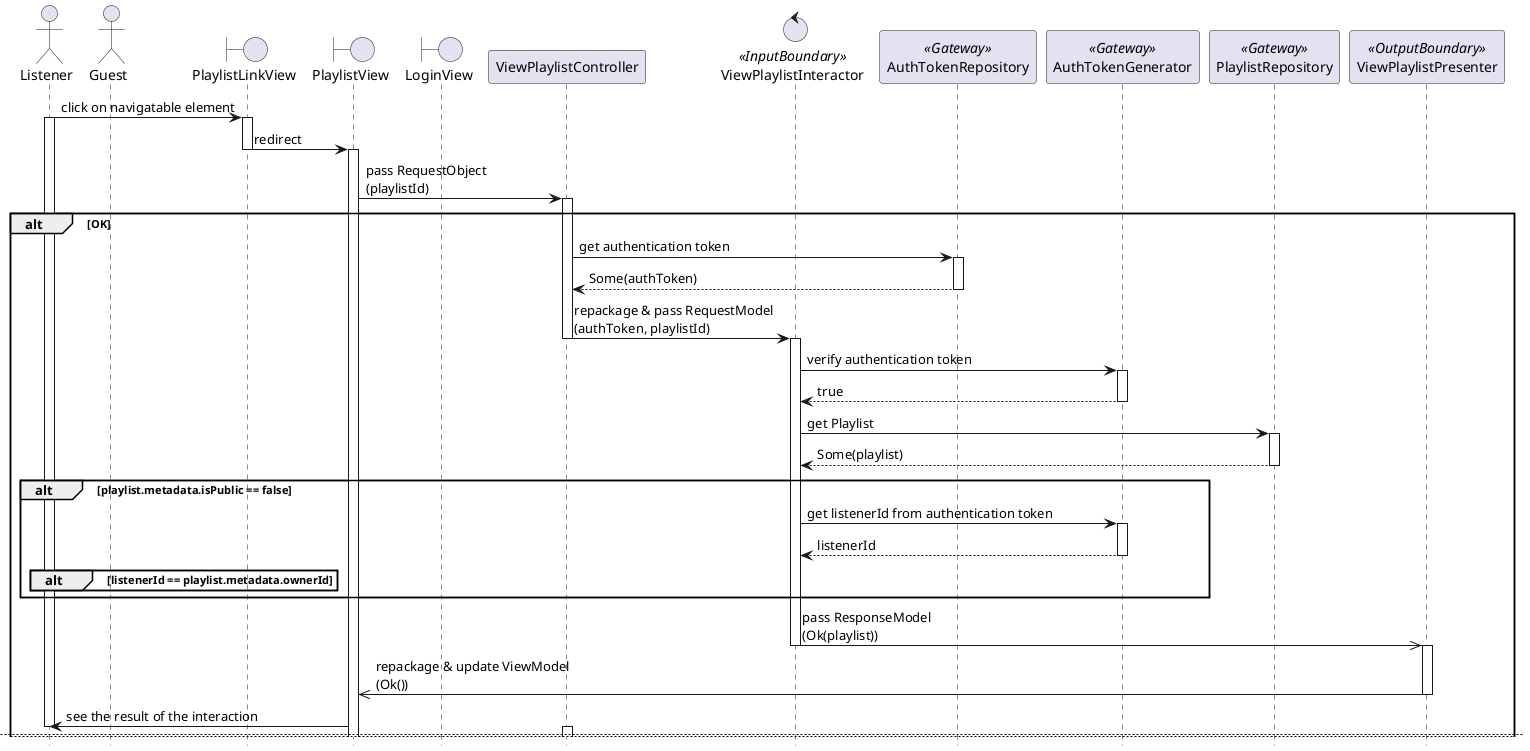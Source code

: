@startuml

hide footbox
skinparam BackgroundColor transparent

actor Listener
actor Guest
boundary PlaylistLinkView
boundary PlaylistView
boundary LoginView
participant ViewPlaylistController
control ViewPlaylistInteractor <<InputBoundary>>
participant AuthTokenRepository <<Gateway>>
participant AuthTokenGenerator <<Gateway>>
participant PlaylistRepository <<Gateway>>
participant ViewPlaylistPresenter <<OutputBoundary>>

Listener -> PlaylistLinkView: click on navigatable element
activate PlaylistLinkView
activate Listener

PlaylistLinkView -> PlaylistView: redirect
deactivate PlaylistLinkView
activate PlaylistView

PlaylistView -> ViewPlaylistController: pass RequestObject\n(playlistId)
activate ViewPlaylistController
    
alt OK
    ViewPlaylistController -> AuthTokenRepository: get authentication token
    activate AuthTokenRepository
    return Some(authToken)
    deactivate AuthTokenRepository

    ViewPlaylistController -> ViewPlaylistInteractor: repackage & pass RequestModel\n(authToken, playlistId)
    deactivate ViewPlaylistController
    activate ViewPlaylistInteractor

    ViewPlaylistInteractor -> AuthTokenGenerator: verify authentication token
    activate AuthTokenGenerator
    return true
    deactivate AuthTokenGenerator

    ViewPlaylistInteractor -> PlaylistRepository: get Playlist
    activate PlaylistRepository
    return Some(playlist)
    deactivate PlaylistRepository

    alt playlist.metadata.isPublic == false
        ViewPlaylistInteractor -> AuthTokenGenerator: get listenerId from authentication token
        activate AuthTokenGenerator
        return listenerId
        deactivate AuthTokenGenerator

        alt listenerId == playlist.metadata.ownerId
        end
    end

    ViewPlaylistInteractor ->> ViewPlaylistPresenter: pass ResponseModel\n(Ok(playlist))
    deactivate ViewPlaylistInteractor
    activate ViewPlaylistPresenter

    ViewPlaylistPresenter ->> PlaylistView: repackage & update ViewModel\n(Ok())
    deactivate ViewPlaylistPresenter

    PlaylistView -> Listener: see the result of the interaction
    deactivate Listener
    newpage

else Error: Authentication token not found
    activate ViewPlaylistController

    ViewPlaylistController -> AuthTokenRepository: get authentication token
    activate AuthTokenRepository
    return None
    deactivate AuthTokenRepository

    deactivate Listener
    activate Guest

    ViewPlaylistController -> LoginView: redirect
    deactivate ViewPlaylistController
    activate LoginView

    LoginView -> Guest: see the result of the interaction
    deactivate LoginView
    deactivate Guest

else Error: Authentication token invalid
    activate ViewPlaylistController

    ViewPlaylistController -> AuthTokenRepository: get authentication token
    activate AuthTokenRepository
    return Some(authToken)
    deactivate AuthTokenRepository

    ViewPlaylistController -> ViewPlaylistInteractor: repackage & pass RequestModel\n(authToken, playlistId)
    deactivate ViewPlaylistController
    activate ViewPlaylistInteractor

    ViewPlaylistInteractor -> AuthTokenGenerator: verify authentication token
    activate AuthTokenGenerator
    return false
    deactivate AuthTokenGenerator

    deactivate Listener
    activate Guest

    ViewPlaylistInteractor ->> ViewPlaylistPresenter: pass ResponseModel\n(Err(AuthTokenInvalid))
    deactivate ViewPlaylistInteractor
    activate ViewPlaylistPresenter

    ViewPlaylistPresenter ->> PlaylistView: repackage & update ViewModel\n(Err(AuthTokenInvalid))
    deactivate ViewPlaylistPresenter

    PlaylistView -> LoginView: redirect
    deactivate PlaylistView
    activate LoginView

    LoginView -> Guest: see the result of the interaction
    deactivate LoginView
    deactivate Guest
    newpage

else Error: Playlist not visible to Listener
    ViewPlaylistController -> AuthTokenRepository: get authentication token
    activate AuthTokenRepository
    return Some(authToken)
    deactivate AuthTokenRepository

    ViewPlaylistController -> ViewPlaylistInteractor: repackage & pass RequestModel\n(authToken, playlistId)
    deactivate ViewPlaylistController
    activate ViewPlaylistInteractor

    ViewPlaylistInteractor -> AuthTokenGenerator: verify authentication token
    activate AuthTokenGenerator
    return true
    deactivate AuthTokenGenerator

    ViewPlaylistInteractor -> PlaylistRepository: get Playlist
    activate PlaylistRepository
    return Some(playlist)
    deactivate PlaylistRepository

    alt playlist.metadata.isPublic == false
        ViewPlaylistInteractor -> AuthTokenGenerator: get listenerId from authentication token
        activate AuthTokenGenerator
        return listenerId
        deactivate AuthTokenGenerator

        alt listenerId != playlist.metadata.ownerId
        end
    end

    ViewPlaylistInteractor ->> ViewPlaylistPresenter: pass ResponseModel\n(Err(PlaylistNotVisible))
    deactivate ViewPlaylistInteractor
    activate ViewPlaylistPresenter

    ViewPlaylistPresenter ->> PlaylistView: repackage & update ViewModel\n(OErr(PlaylistNotVisible))
    deactivate ViewPlaylistPresenter

    PlaylistView -> Listener: see the result of the interaction
    deactivate Listener
    
end

@enduml
